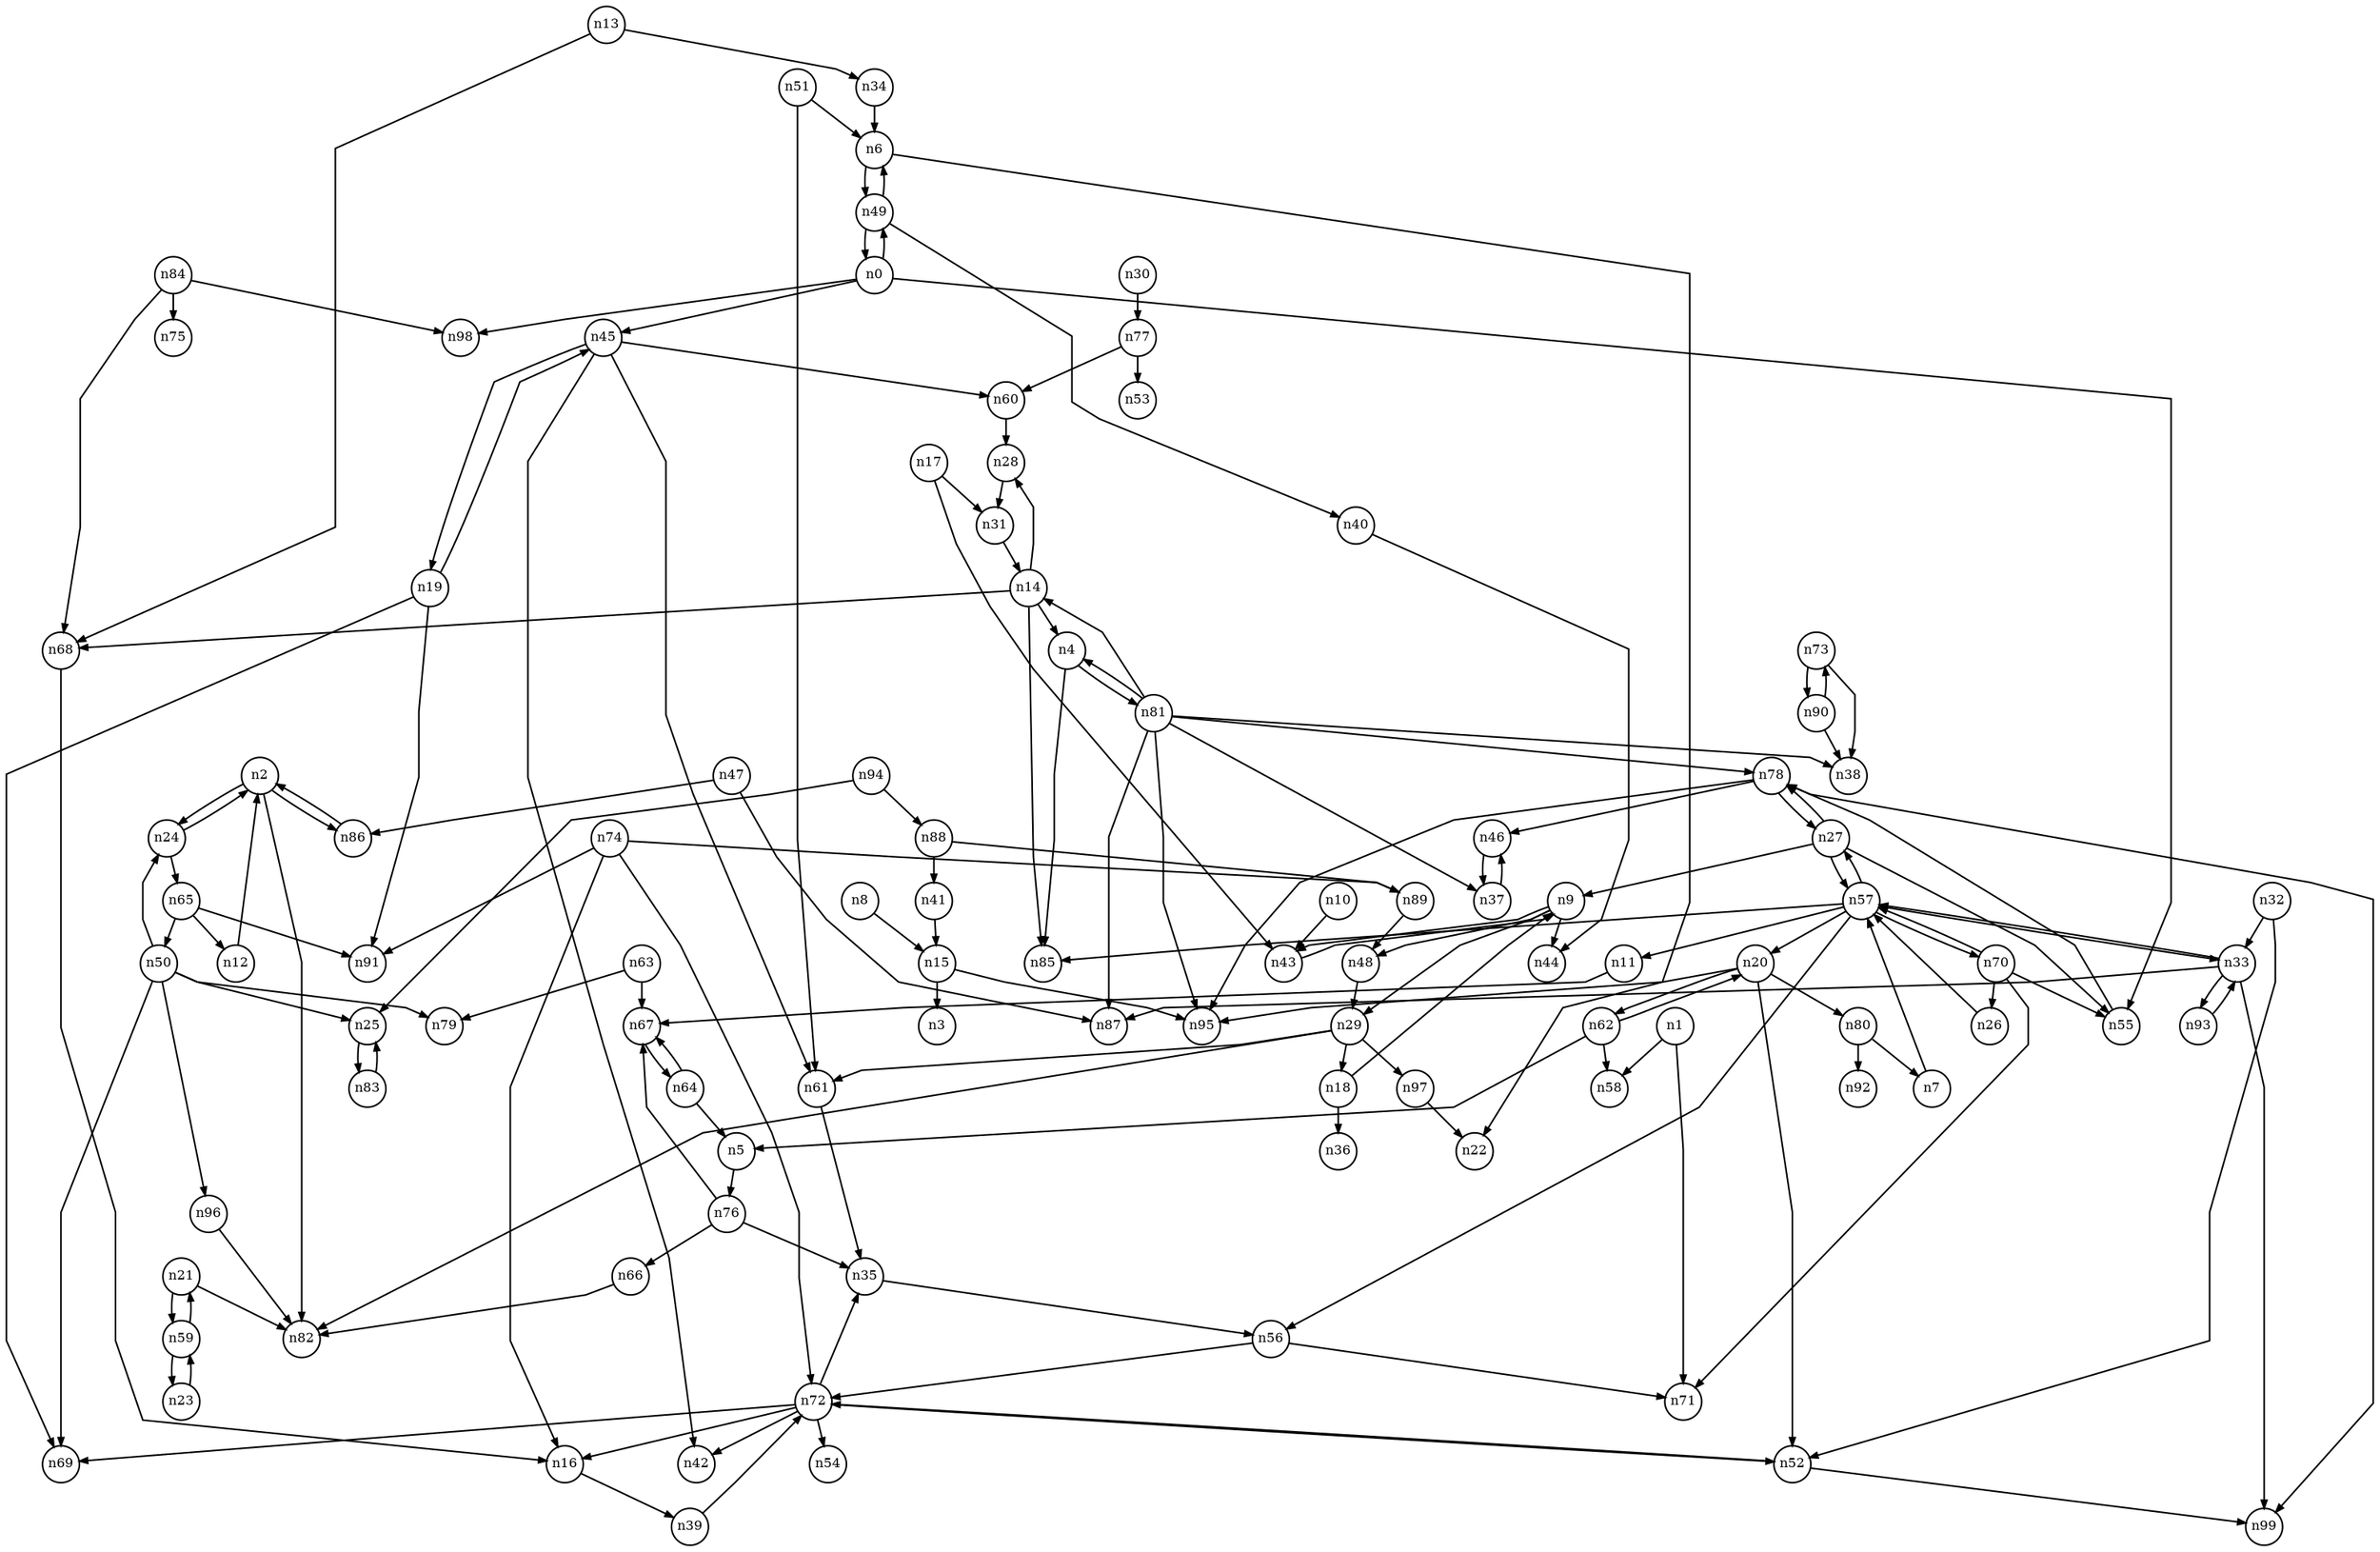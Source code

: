 digraph G{
splines=polyline;
ranksep=0.22;
nodesep=0.22;
nodesize=0.32;
fontsize=8
edge [arrowsize=0.5]
node [fontsize=8 shape=circle width=0.32 fixedsize=shape];

n45 -> n19
n45 -> n42
n45 -> n60
n45 -> n61
n0 -> n45
n0 -> n49
n0 -> n55
n0 -> n98
n49 -> n6
n49 -> n40
n49 -> n0
n55 -> n78
n1 -> n58
n1 -> n71
n24 -> n65
n24 -> n2
n2 -> n24
n2 -> n82
n2 -> n86
n86 -> n2
n4 -> n85
n4 -> n81
n6 -> n22
n6 -> n49
n15 -> n3
n15 -> n95
n8 -> n15
n43 -> n9
n9 -> n43
n9 -> n44
n9 -> n48
n9 -> n29
n48 -> n29
n10 -> n43
n67 -> n64
n11 -> n67
n34 -> n6
n13 -> n34
n13 -> n68
n68 -> n16
n14 -> n4
n14 -> n28
n14 -> n68
n14 -> n85
n28 -> n31
n31 -> n14
n17 -> n31
n17 -> n43
n18 -> n9
n18 -> n36
n19 -> n69
n19 -> n91
n19 -> n45
n52 -> n99
n52 -> n72
n20 -> n52
n20 -> n80
n20 -> n95
n20 -> n62
n80 -> n7
n80 -> n92
n21 -> n82
n21 -> n59
n59 -> n21
n59 -> n23
n23 -> n59
n65 -> n12
n65 -> n91
n65 -> n50
n27 -> n9
n27 -> n55
n27 -> n78
n27 -> n57
n78 -> n46
n78 -> n95
n78 -> n99
n78 -> n27
n29 -> n18
n29 -> n61
n29 -> n82
n29 -> n97
n61 -> n35
n97 -> n22
n77 -> n53
n77 -> n60
n30 -> n77
n33 -> n87
n33 -> n93
n33 -> n99
n33 -> n57
n32 -> n33
n32 -> n52
n93 -> n33
n46 -> n37
n37 -> n46
n72 -> n16
n72 -> n35
n72 -> n42
n72 -> n52
n72 -> n54
n72 -> n69
n39 -> n72
n40 -> n44
n41 -> n15
n60 -> n28
n47 -> n86
n47 -> n87
n50 -> n24
n50 -> n25
n50 -> n69
n50 -> n79
n50 -> n96
n25 -> n83
n96 -> n82
n51 -> n6
n51 -> n61
n56 -> n71
n56 -> n72
n57 -> n11
n57 -> n20
n57 -> n27
n57 -> n33
n57 -> n56
n57 -> n70
n57 -> n85
n70 -> n26
n70 -> n55
n70 -> n71
n70 -> n57
n35 -> n56
n5 -> n76
n62 -> n5
n62 -> n20
n62 -> n58
n63 -> n67
n63 -> n79
n64 -> n5
n64 -> n67
n12 -> n2
n66 -> n82
n16 -> n39
n26 -> n57
n73 -> n38
n73 -> n90
n90 -> n38
n90 -> n73
n74 -> n16
n74 -> n72
n74 -> n89
n74 -> n91
n89 -> n48
n76 -> n35
n76 -> n66
n76 -> n67
n7 -> n57
n81 -> n4
n81 -> n14
n81 -> n37
n81 -> n38
n81 -> n78
n81 -> n87
n81 -> n95
n83 -> n25
n84 -> n68
n84 -> n75
n84 -> n98
n88 -> n41
n88 -> n89
n94 -> n25
n94 -> n88
}

